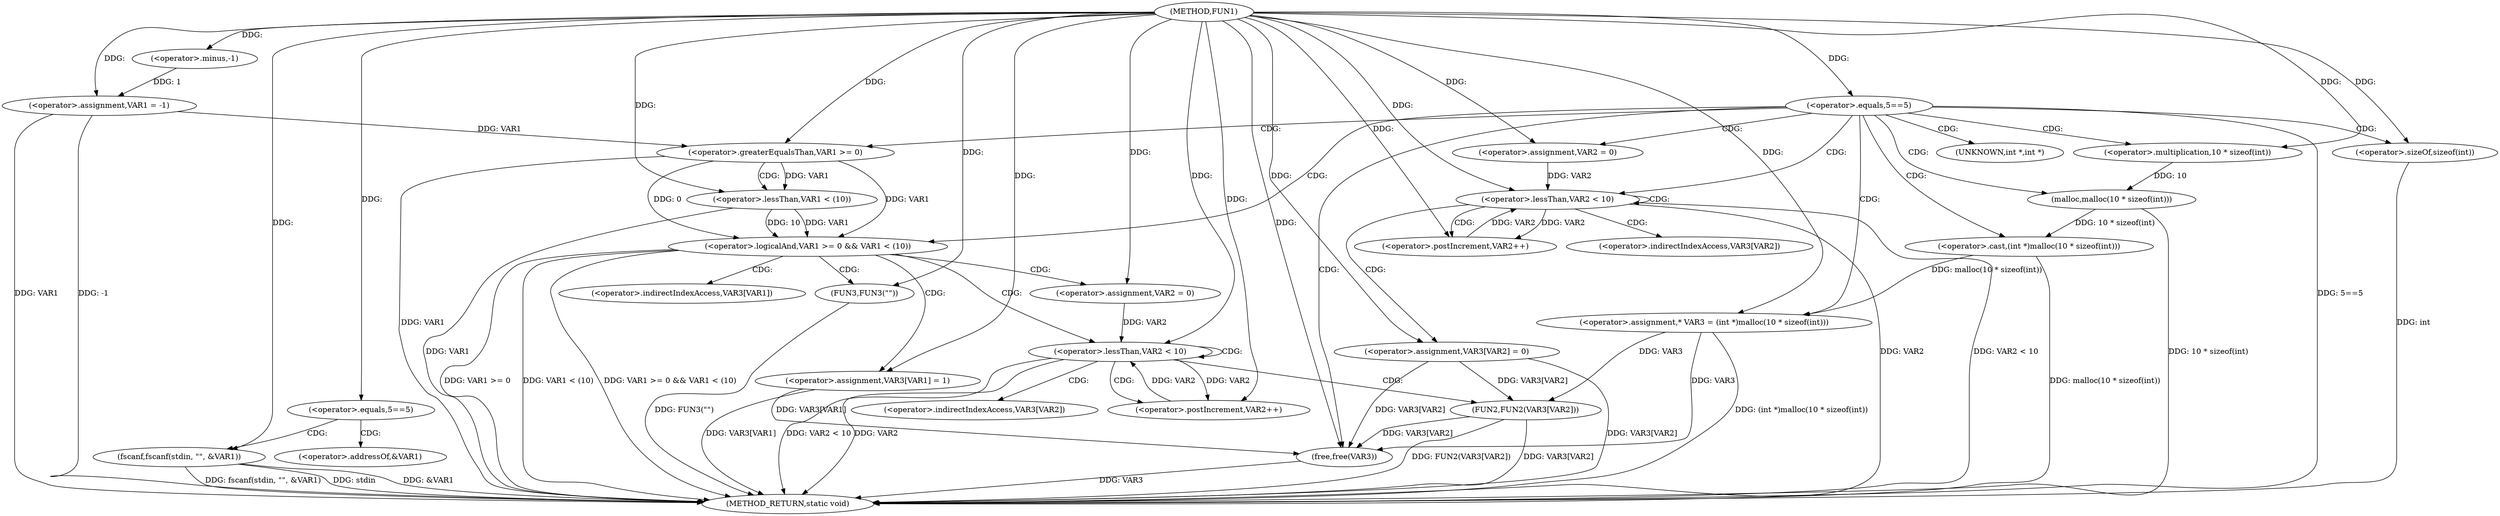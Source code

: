 digraph FUN1 {  
"1000100" [label = "(METHOD,FUN1)" ]
"1000183" [label = "(METHOD_RETURN,static void)" ]
"1000103" [label = "(<operator>.assignment,VAR1 = -1)" ]
"1000105" [label = "(<operator>.minus,-1)" ]
"1000108" [label = "(<operator>.equals,5==5)" ]
"1000112" [label = "(fscanf,fscanf(stdin, \"\", &VAR1))" ]
"1000118" [label = "(<operator>.equals,5==5)" ]
"1000125" [label = "(<operator>.assignment,* VAR3 = (int *)malloc(10 * sizeof(int)))" ]
"1000127" [label = "(<operator>.cast,(int *)malloc(10 * sizeof(int)))" ]
"1000129" [label = "(malloc,malloc(10 * sizeof(int)))" ]
"1000130" [label = "(<operator>.multiplication,10 * sizeof(int))" ]
"1000132" [label = "(<operator>.sizeOf,sizeof(int))" ]
"1000135" [label = "(<operator>.assignment,VAR2 = 0)" ]
"1000138" [label = "(<operator>.lessThan,VAR2 < 10)" ]
"1000141" [label = "(<operator>.postIncrement,VAR2++)" ]
"1000144" [label = "(<operator>.assignment,VAR3[VAR2] = 0)" ]
"1000150" [label = "(<operator>.logicalAnd,VAR1 >= 0 && VAR1 < (10))" ]
"1000151" [label = "(<operator>.greaterEqualsThan,VAR1 >= 0)" ]
"1000154" [label = "(<operator>.lessThan,VAR1 < (10))" ]
"1000158" [label = "(<operator>.assignment,VAR3[VAR1] = 1)" ]
"1000164" [label = "(<operator>.assignment,VAR2 = 0)" ]
"1000167" [label = "(<operator>.lessThan,VAR2 < 10)" ]
"1000170" [label = "(<operator>.postIncrement,VAR2++)" ]
"1000173" [label = "(FUN2,FUN2(VAR3[VAR2]))" ]
"1000179" [label = "(FUN3,FUN3(\"\"))" ]
"1000181" [label = "(free,free(VAR3))" ]
"1000115" [label = "(<operator>.addressOf,&VAR1)" ]
"1000128" [label = "(UNKNOWN,int *,int *)" ]
"1000145" [label = "(<operator>.indirectIndexAccess,VAR3[VAR2])" ]
"1000159" [label = "(<operator>.indirectIndexAccess,VAR3[VAR1])" ]
"1000174" [label = "(<operator>.indirectIndexAccess,VAR3[VAR2])" ]
  "1000150" -> "1000183"  [ label = "DDG: VAR1 >= 0"] 
  "1000103" -> "1000183"  [ label = "DDG: -1"] 
  "1000151" -> "1000183"  [ label = "DDG: VAR1"] 
  "1000112" -> "1000183"  [ label = "DDG: &VAR1"] 
  "1000125" -> "1000183"  [ label = "DDG: (int *)malloc(10 * sizeof(int))"] 
  "1000118" -> "1000183"  [ label = "DDG: 5==5"] 
  "1000150" -> "1000183"  [ label = "DDG: VAR1 < (10)"] 
  "1000144" -> "1000183"  [ label = "DDG: VAR3[VAR2]"] 
  "1000138" -> "1000183"  [ label = "DDG: VAR2 < 10"] 
  "1000173" -> "1000183"  [ label = "DDG: VAR3[VAR2]"] 
  "1000181" -> "1000183"  [ label = "DDG: VAR3"] 
  "1000158" -> "1000183"  [ label = "DDG: VAR3[VAR1]"] 
  "1000167" -> "1000183"  [ label = "DDG: VAR2"] 
  "1000129" -> "1000183"  [ label = "DDG: 10 * sizeof(int)"] 
  "1000179" -> "1000183"  [ label = "DDG: FUN3(\"\")"] 
  "1000103" -> "1000183"  [ label = "DDG: VAR1"] 
  "1000138" -> "1000183"  [ label = "DDG: VAR2"] 
  "1000127" -> "1000183"  [ label = "DDG: malloc(10 * sizeof(int))"] 
  "1000154" -> "1000183"  [ label = "DDG: VAR1"] 
  "1000167" -> "1000183"  [ label = "DDG: VAR2 < 10"] 
  "1000132" -> "1000183"  [ label = "DDG: int"] 
  "1000112" -> "1000183"  [ label = "DDG: fscanf(stdin, \"\", &VAR1)"] 
  "1000112" -> "1000183"  [ label = "DDG: stdin"] 
  "1000173" -> "1000183"  [ label = "DDG: FUN2(VAR3[VAR2])"] 
  "1000150" -> "1000183"  [ label = "DDG: VAR1 >= 0 && VAR1 < (10)"] 
  "1000105" -> "1000103"  [ label = "DDG: 1"] 
  "1000100" -> "1000103"  [ label = "DDG: "] 
  "1000100" -> "1000105"  [ label = "DDG: "] 
  "1000100" -> "1000108"  [ label = "DDG: "] 
  "1000100" -> "1000112"  [ label = "DDG: "] 
  "1000100" -> "1000118"  [ label = "DDG: "] 
  "1000127" -> "1000125"  [ label = "DDG: malloc(10 * sizeof(int))"] 
  "1000100" -> "1000125"  [ label = "DDG: "] 
  "1000129" -> "1000127"  [ label = "DDG: 10 * sizeof(int)"] 
  "1000130" -> "1000129"  [ label = "DDG: 10"] 
  "1000100" -> "1000130"  [ label = "DDG: "] 
  "1000100" -> "1000132"  [ label = "DDG: "] 
  "1000100" -> "1000135"  [ label = "DDG: "] 
  "1000141" -> "1000138"  [ label = "DDG: VAR2"] 
  "1000135" -> "1000138"  [ label = "DDG: VAR2"] 
  "1000100" -> "1000138"  [ label = "DDG: "] 
  "1000138" -> "1000141"  [ label = "DDG: VAR2"] 
  "1000100" -> "1000141"  [ label = "DDG: "] 
  "1000100" -> "1000144"  [ label = "DDG: "] 
  "1000151" -> "1000150"  [ label = "DDG: VAR1"] 
  "1000151" -> "1000150"  [ label = "DDG: 0"] 
  "1000103" -> "1000151"  [ label = "DDG: VAR1"] 
  "1000100" -> "1000151"  [ label = "DDG: "] 
  "1000154" -> "1000150"  [ label = "DDG: VAR1"] 
  "1000154" -> "1000150"  [ label = "DDG: 10"] 
  "1000151" -> "1000154"  [ label = "DDG: VAR1"] 
  "1000100" -> "1000154"  [ label = "DDG: "] 
  "1000100" -> "1000158"  [ label = "DDG: "] 
  "1000100" -> "1000164"  [ label = "DDG: "] 
  "1000170" -> "1000167"  [ label = "DDG: VAR2"] 
  "1000164" -> "1000167"  [ label = "DDG: VAR2"] 
  "1000100" -> "1000167"  [ label = "DDG: "] 
  "1000167" -> "1000170"  [ label = "DDG: VAR2"] 
  "1000100" -> "1000170"  [ label = "DDG: "] 
  "1000125" -> "1000173"  [ label = "DDG: VAR3"] 
  "1000144" -> "1000173"  [ label = "DDG: VAR3[VAR2]"] 
  "1000100" -> "1000179"  [ label = "DDG: "] 
  "1000158" -> "1000181"  [ label = "DDG: VAR3[VAR1]"] 
  "1000125" -> "1000181"  [ label = "DDG: VAR3"] 
  "1000144" -> "1000181"  [ label = "DDG: VAR3[VAR2]"] 
  "1000173" -> "1000181"  [ label = "DDG: VAR3[VAR2]"] 
  "1000100" -> "1000181"  [ label = "DDG: "] 
  "1000108" -> "1000112"  [ label = "CDG: "] 
  "1000108" -> "1000115"  [ label = "CDG: "] 
  "1000118" -> "1000125"  [ label = "CDG: "] 
  "1000118" -> "1000127"  [ label = "CDG: "] 
  "1000118" -> "1000128"  [ label = "CDG: "] 
  "1000118" -> "1000150"  [ label = "CDG: "] 
  "1000118" -> "1000135"  [ label = "CDG: "] 
  "1000118" -> "1000132"  [ label = "CDG: "] 
  "1000118" -> "1000129"  [ label = "CDG: "] 
  "1000118" -> "1000151"  [ label = "CDG: "] 
  "1000118" -> "1000130"  [ label = "CDG: "] 
  "1000118" -> "1000138"  [ label = "CDG: "] 
  "1000118" -> "1000181"  [ label = "CDG: "] 
  "1000138" -> "1000141"  [ label = "CDG: "] 
  "1000138" -> "1000144"  [ label = "CDG: "] 
  "1000138" -> "1000145"  [ label = "CDG: "] 
  "1000138" -> "1000138"  [ label = "CDG: "] 
  "1000150" -> "1000164"  [ label = "CDG: "] 
  "1000150" -> "1000159"  [ label = "CDG: "] 
  "1000150" -> "1000167"  [ label = "CDG: "] 
  "1000150" -> "1000158"  [ label = "CDG: "] 
  "1000150" -> "1000179"  [ label = "CDG: "] 
  "1000151" -> "1000154"  [ label = "CDG: "] 
  "1000167" -> "1000174"  [ label = "CDG: "] 
  "1000167" -> "1000167"  [ label = "CDG: "] 
  "1000167" -> "1000173"  [ label = "CDG: "] 
  "1000167" -> "1000170"  [ label = "CDG: "] 
}
